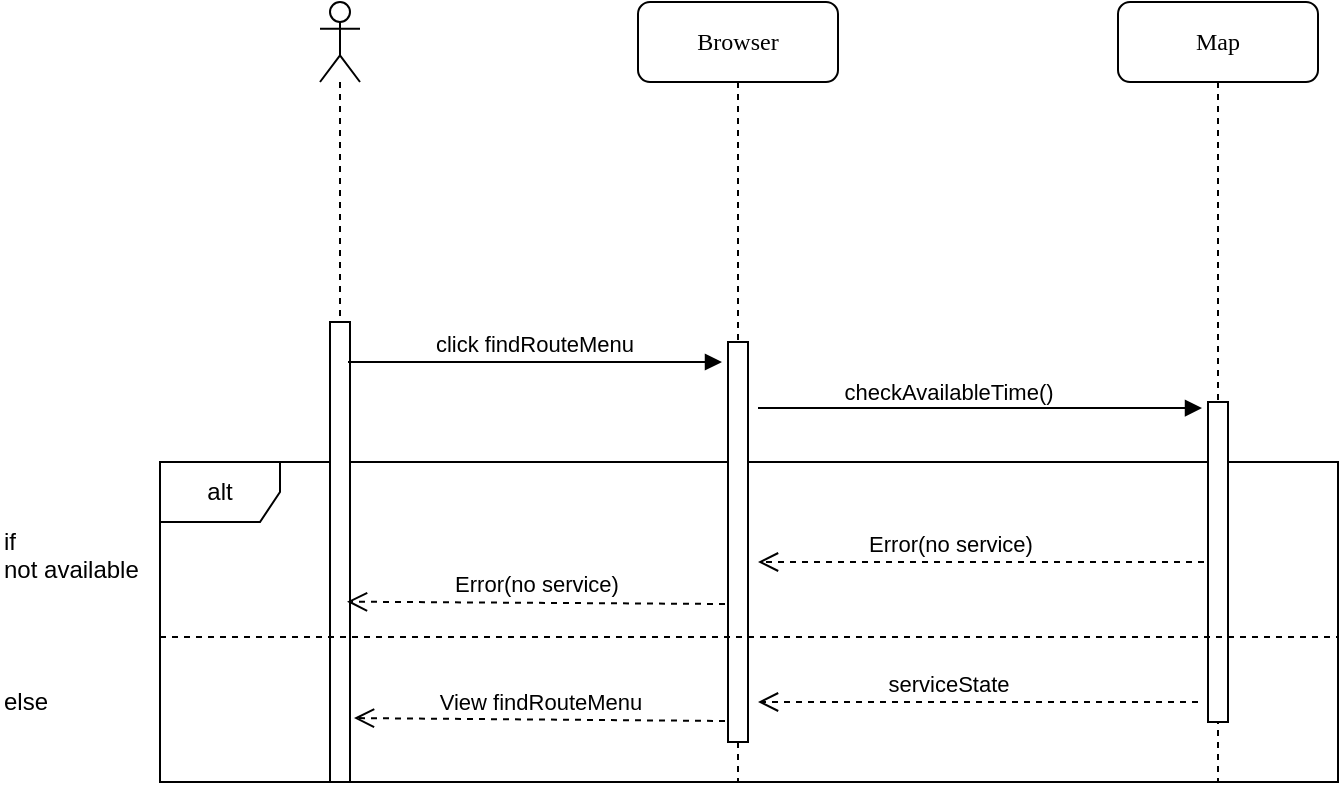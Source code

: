 <mxfile version="12.2.3" type="device" pages="1"><diagram name="Page-1" id="13e1069c-82ec-6db2-03f1-153e76fe0fe0"><mxGraphModel dx="2052" dy="1084" grid="1" gridSize="10" guides="1" tooltips="1" connect="1" arrows="1" fold="1" page="1" pageScale="1" pageWidth="1100" pageHeight="850" background="#ffffff" math="0" shadow="0"><root><mxCell id="0"/><mxCell id="1" parent="0"/><mxCell id="iUw17JxF-_QMCRgN9azM-15" value="alt" style="shape=umlFrame;whiteSpace=wrap;html=1;" parent="1" vertex="1"><mxGeometry x="280" y="430" width="589" height="160" as="geometry"/></mxCell><mxCell id="iUw17JxF-_QMCRgN9azM-16" value="Browser" style="shape=umlLifeline;perimeter=lifelinePerimeter;whiteSpace=wrap;html=1;container=1;collapsible=0;recursiveResize=0;outlineConnect=0;rounded=1;shadow=0;comic=0;labelBackgroundColor=none;strokeColor=#000000;strokeWidth=1;fillColor=#FFFFFF;fontFamily=Verdana;fontSize=12;fontColor=#000000;align=center;" parent="1" vertex="1"><mxGeometry x="519" y="200" width="100" height="390" as="geometry"/></mxCell><mxCell id="iUw17JxF-_QMCRgN9azM-17" value="" style="html=1;points=[];perimeter=orthogonalPerimeter;rounded=0;shadow=0;comic=0;labelBackgroundColor=none;strokeColor=#000000;strokeWidth=1;fillColor=#FFFFFF;fontFamily=Verdana;fontSize=12;fontColor=#000000;align=center;" parent="iUw17JxF-_QMCRgN9azM-16" vertex="1"><mxGeometry x="45" y="170" width="10" height="200" as="geometry"/></mxCell><mxCell id="iUw17JxF-_QMCRgN9azM-18" value="checkAvailableTime()" style="html=1;verticalAlign=bottom;endArrow=block;entryX=-0.3;entryY=0.019;entryDx=0;entryDy=0;entryPerimeter=0;" parent="1" target="iUw17JxF-_QMCRgN9azM-24" edge="1"><mxGeometry x="-0.139" y="-1" relative="1" as="geometry"><mxPoint x="579" y="403" as="sourcePoint"/><mxPoint x="1469" y="390" as="targetPoint"/><mxPoint as="offset"/></mxGeometry></mxCell><mxCell id="iUw17JxF-_QMCRgN9azM-19" value="Error(no service)" style="html=1;verticalAlign=bottom;endArrow=open;dashed=1;endSize=8;" parent="1" edge="1"><mxGeometry x="0.138" relative="1" as="geometry"><mxPoint x="579" y="480" as="targetPoint"/><mxPoint x="802" y="480" as="sourcePoint"/><mxPoint as="offset"/></mxGeometry></mxCell><mxCell id="iUw17JxF-_QMCRgN9azM-20" value="" style="shape=umlLifeline;participant=umlActor;perimeter=lifelinePerimeter;whiteSpace=wrap;html=1;container=1;collapsible=0;recursiveResize=0;verticalAlign=top;spacingTop=36;labelBackgroundColor=#ffffff;outlineConnect=0;" parent="1" vertex="1"><mxGeometry x="360" y="200" width="20" height="390" as="geometry"/></mxCell><mxCell id="iUw17JxF-_QMCRgN9azM-22" value="" style="html=1;points=[];perimeter=orthogonalPerimeter;rounded=0;shadow=0;comic=0;labelBackgroundColor=none;strokeColor=#000000;strokeWidth=1;fillColor=#FFFFFF;fontFamily=Verdana;fontSize=12;fontColor=#000000;align=center;" parent="iUw17JxF-_QMCRgN9azM-20" vertex="1"><mxGeometry x="5" y="160" width="10" height="230" as="geometry"/></mxCell><mxCell id="iUw17JxF-_QMCRgN9azM-23" value="Map" style="shape=umlLifeline;perimeter=lifelinePerimeter;whiteSpace=wrap;html=1;container=1;collapsible=0;recursiveResize=0;outlineConnect=0;rounded=1;shadow=0;comic=0;labelBackgroundColor=none;strokeColor=#000000;strokeWidth=1;fillColor=#FFFFFF;fontFamily=Verdana;fontSize=12;fontColor=#000000;align=center;" parent="1" vertex="1"><mxGeometry x="759" y="200" width="100" height="390" as="geometry"/></mxCell><mxCell id="iUw17JxF-_QMCRgN9azM-24" value="" style="html=1;points=[];perimeter=orthogonalPerimeter;" parent="iUw17JxF-_QMCRgN9azM-23" vertex="1"><mxGeometry x="45" y="200" width="10" height="160" as="geometry"/></mxCell><mxCell id="iUw17JxF-_QMCRgN9azM-25" value="if&lt;br&gt;not available" style="text;html=1;resizable=0;points=[];autosize=1;align=left;verticalAlign=top;spacingTop=-4;" parent="1" vertex="1"><mxGeometry x="200" y="460" width="80" height="30" as="geometry"/></mxCell><mxCell id="iUw17JxF-_QMCRgN9azM-26" value="else" style="text;html=1;resizable=0;points=[];autosize=1;align=left;verticalAlign=top;spacingTop=-4;" parent="1" vertex="1"><mxGeometry x="200" y="540" width="40" height="20" as="geometry"/></mxCell><mxCell id="iUw17JxF-_QMCRgN9azM-27" value="" style="endArrow=none;dashed=1;html=1;exitX=0;exitY=0.547;exitDx=0;exitDy=0;exitPerimeter=0;entryX=1;entryY=0.547;entryDx=0;entryDy=0;entryPerimeter=0;" parent="1" source="iUw17JxF-_QMCRgN9azM-15" target="iUw17JxF-_QMCRgN9azM-15" edge="1"><mxGeometry width="50" height="50" relative="1" as="geometry"><mxPoint x="279" y="660" as="sourcePoint"/><mxPoint x="329" y="610" as="targetPoint"/></mxGeometry></mxCell><mxCell id="iUw17JxF-_QMCRgN9azM-28" value="serviceState" style="html=1;verticalAlign=bottom;endArrow=open;dashed=1;endSize=8;" parent="1" edge="1"><mxGeometry x="0.138" relative="1" as="geometry"><mxPoint x="579" y="550" as="targetPoint"/><mxPoint x="799" y="550" as="sourcePoint"/><mxPoint as="offset"/></mxGeometry></mxCell><mxCell id="iUw17JxF-_QMCRgN9azM-29" value="View findRouteMenu" style="html=1;verticalAlign=bottom;endArrow=open;dashed=1;endSize=8;entryX=1.2;entryY=0.861;entryDx=0;entryDy=0;entryPerimeter=0;" parent="1" target="iUw17JxF-_QMCRgN9azM-22" edge="1"><mxGeometry relative="1" as="geometry"><mxPoint x="562.5" y="559.5" as="sourcePoint"/><mxPoint x="482.5" y="559.5" as="targetPoint"/></mxGeometry></mxCell><mxCell id="iUw17JxF-_QMCRgN9azM-30" value="Error(no service)" style="html=1;verticalAlign=bottom;endArrow=open;dashed=1;endSize=8;entryX=1;entryY=0.111;entryDx=0;entryDy=0;entryPerimeter=0;" parent="1" edge="1"><mxGeometry relative="1" as="geometry"><mxPoint x="562.5" y="501" as="sourcePoint"/><mxPoint x="373.5" y="499.84" as="targetPoint"/></mxGeometry></mxCell><mxCell id="iUw17JxF-_QMCRgN9azM-32" value="click findRouteMenu" style="html=1;verticalAlign=bottom;endArrow=block;exitX=0.9;exitY=0.087;exitDx=0;exitDy=0;exitPerimeter=0;entryX=-0.3;entryY=0.05;entryDx=0;entryDy=0;entryPerimeter=0;" parent="1" source="iUw17JxF-_QMCRgN9azM-22" target="iUw17JxF-_QMCRgN9azM-17" edge="1"><mxGeometry width="80" relative="1" as="geometry"><mxPoint x="380" y="380" as="sourcePoint"/><mxPoint x="460" y="380" as="targetPoint"/></mxGeometry></mxCell></root></mxGraphModel></diagram></mxfile>